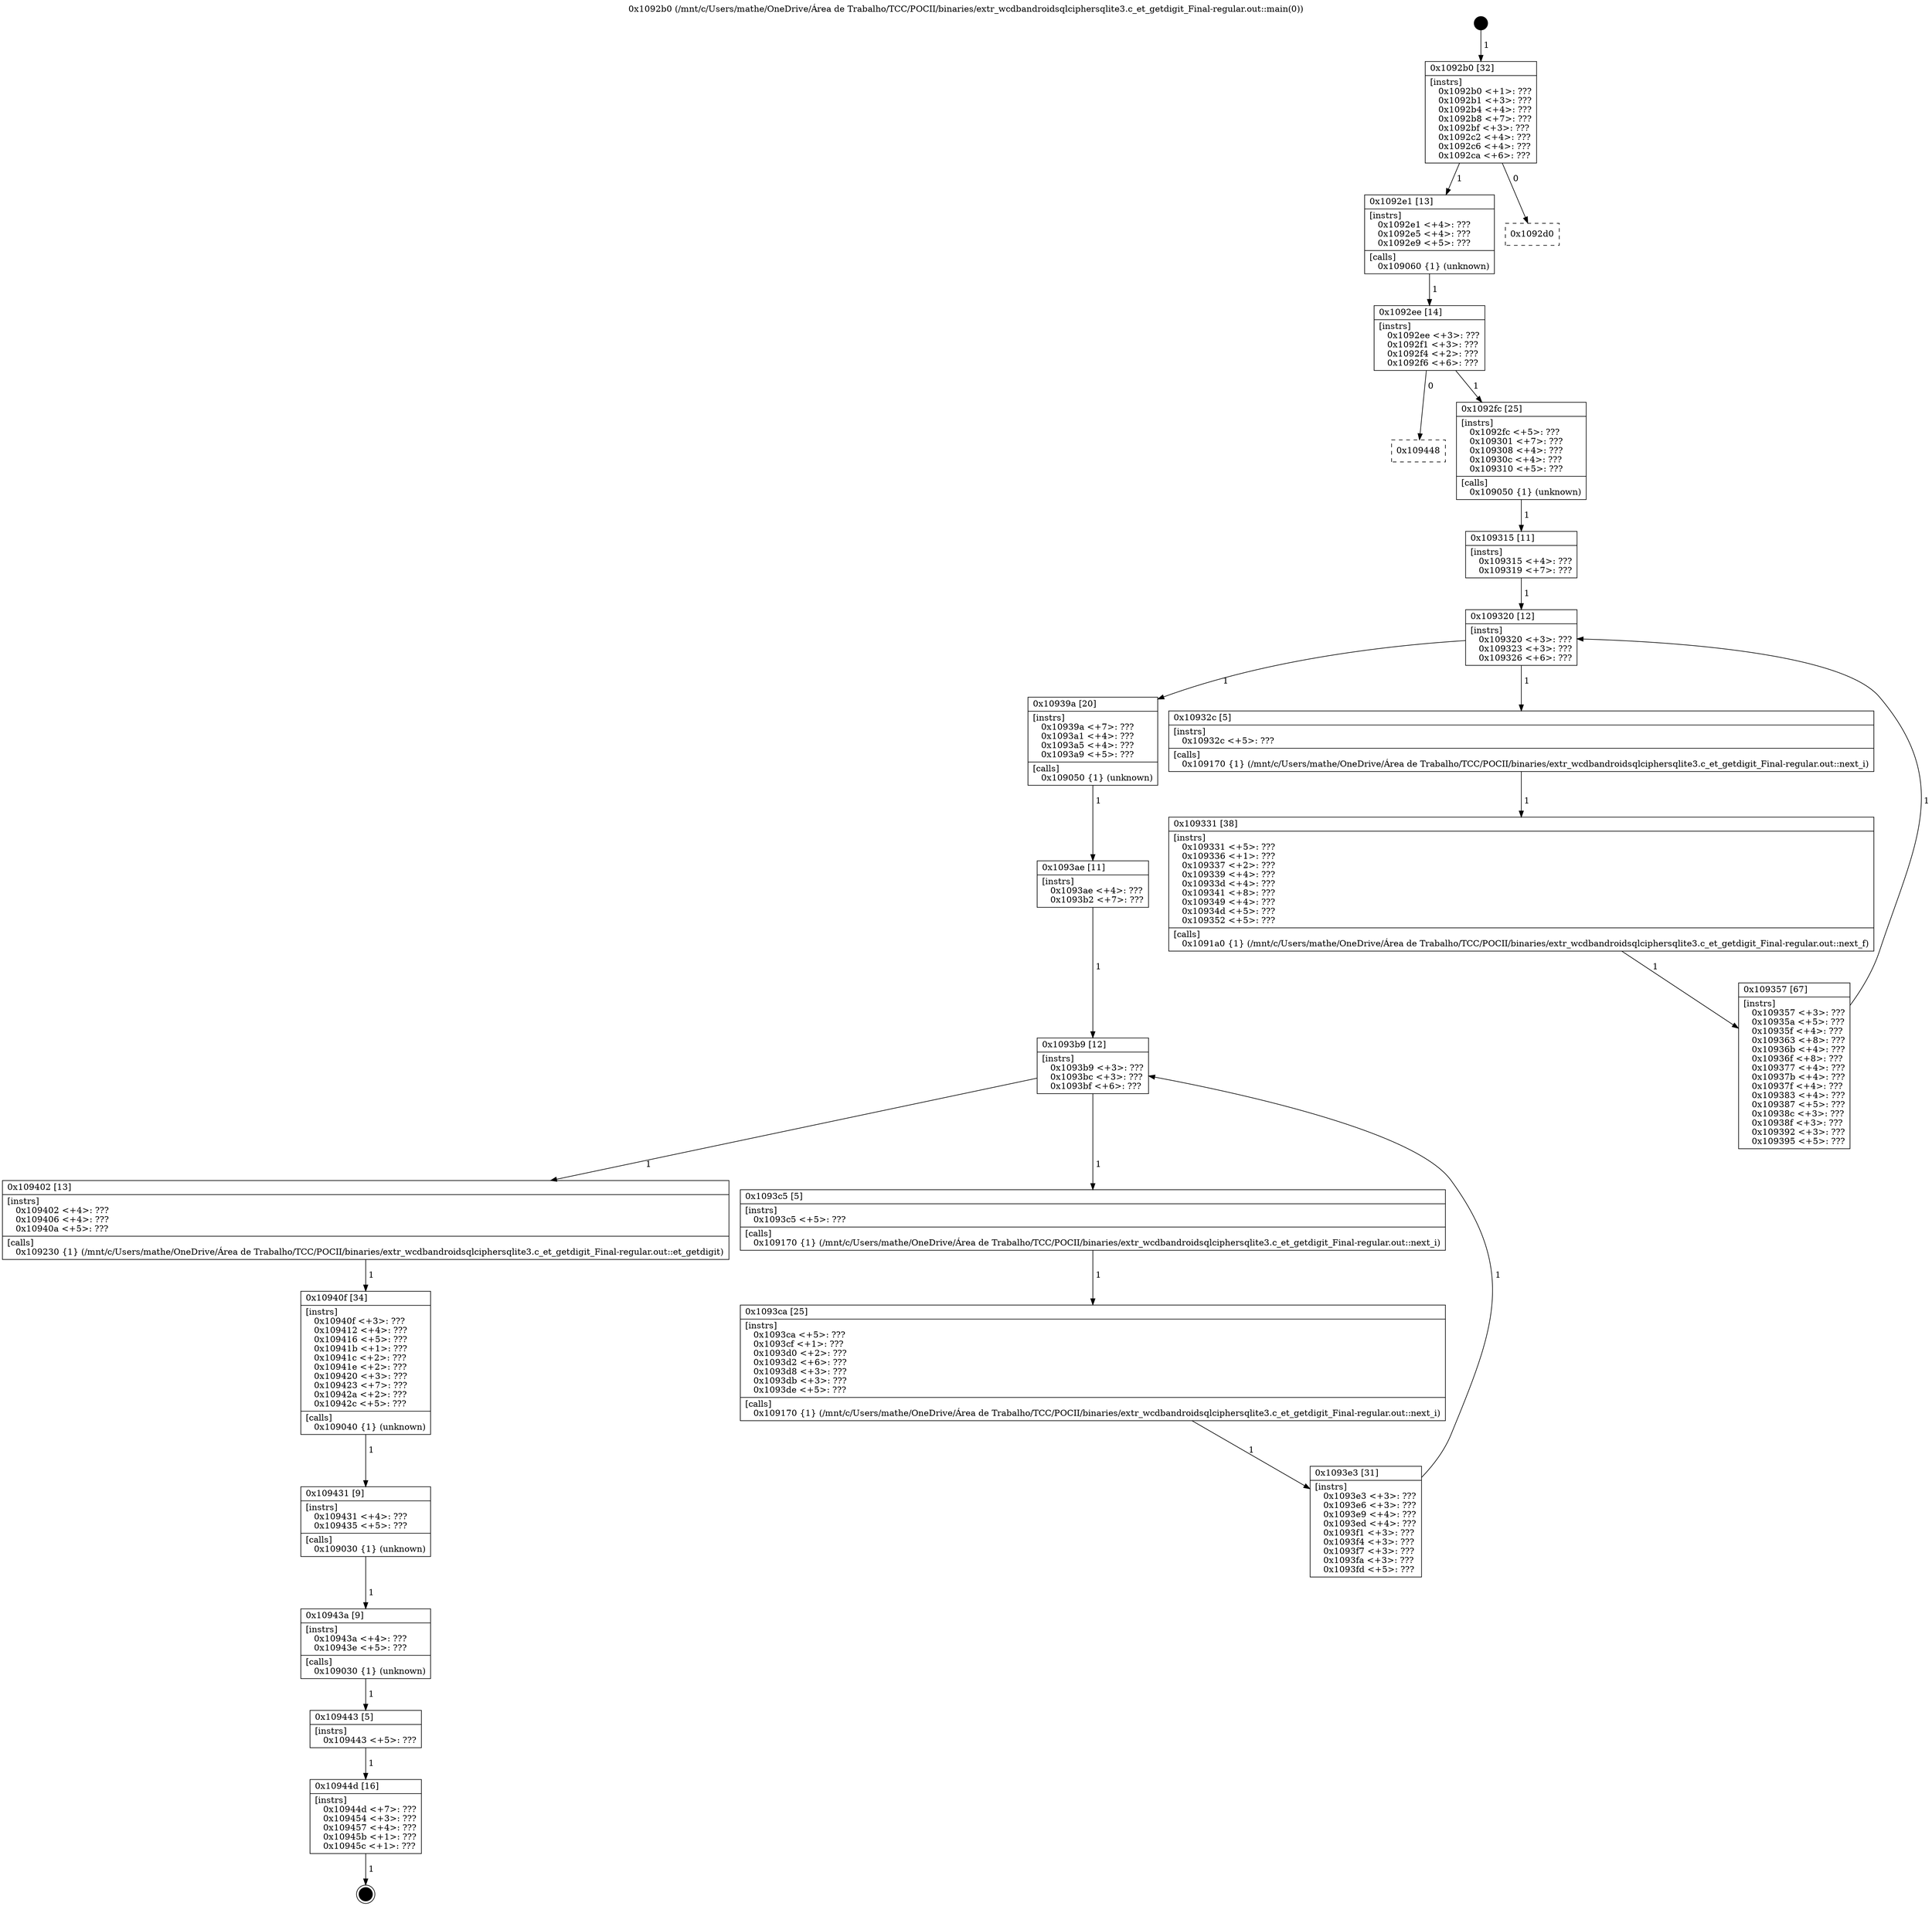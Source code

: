 digraph "0x1092b0" {
  label = "0x1092b0 (/mnt/c/Users/mathe/OneDrive/Área de Trabalho/TCC/POCII/binaries/extr_wcdbandroidsqlciphersqlite3.c_et_getdigit_Final-regular.out::main(0))"
  labelloc = "t"
  node[shape=record]

  Entry [label="",width=0.3,height=0.3,shape=circle,fillcolor=black,style=filled]
  "0x1092b0" [label="{
     0x1092b0 [32]\l
     | [instrs]\l
     &nbsp;&nbsp;0x1092b0 \<+1\>: ???\l
     &nbsp;&nbsp;0x1092b1 \<+3\>: ???\l
     &nbsp;&nbsp;0x1092b4 \<+4\>: ???\l
     &nbsp;&nbsp;0x1092b8 \<+7\>: ???\l
     &nbsp;&nbsp;0x1092bf \<+3\>: ???\l
     &nbsp;&nbsp;0x1092c2 \<+4\>: ???\l
     &nbsp;&nbsp;0x1092c6 \<+4\>: ???\l
     &nbsp;&nbsp;0x1092ca \<+6\>: ???\l
  }"]
  "0x1092e1" [label="{
     0x1092e1 [13]\l
     | [instrs]\l
     &nbsp;&nbsp;0x1092e1 \<+4\>: ???\l
     &nbsp;&nbsp;0x1092e5 \<+4\>: ???\l
     &nbsp;&nbsp;0x1092e9 \<+5\>: ???\l
     | [calls]\l
     &nbsp;&nbsp;0x109060 \{1\} (unknown)\l
  }"]
  "0x1092d0" [label="{
     0x1092d0\l
  }", style=dashed]
  "0x1092ee" [label="{
     0x1092ee [14]\l
     | [instrs]\l
     &nbsp;&nbsp;0x1092ee \<+3\>: ???\l
     &nbsp;&nbsp;0x1092f1 \<+3\>: ???\l
     &nbsp;&nbsp;0x1092f4 \<+2\>: ???\l
     &nbsp;&nbsp;0x1092f6 \<+6\>: ???\l
  }"]
  "0x109448" [label="{
     0x109448\l
  }", style=dashed]
  "0x1092fc" [label="{
     0x1092fc [25]\l
     | [instrs]\l
     &nbsp;&nbsp;0x1092fc \<+5\>: ???\l
     &nbsp;&nbsp;0x109301 \<+7\>: ???\l
     &nbsp;&nbsp;0x109308 \<+4\>: ???\l
     &nbsp;&nbsp;0x10930c \<+4\>: ???\l
     &nbsp;&nbsp;0x109310 \<+5\>: ???\l
     | [calls]\l
     &nbsp;&nbsp;0x109050 \{1\} (unknown)\l
  }"]
  Exit [label="",width=0.3,height=0.3,shape=circle,fillcolor=black,style=filled,peripheries=2]
  "0x109320" [label="{
     0x109320 [12]\l
     | [instrs]\l
     &nbsp;&nbsp;0x109320 \<+3\>: ???\l
     &nbsp;&nbsp;0x109323 \<+3\>: ???\l
     &nbsp;&nbsp;0x109326 \<+6\>: ???\l
  }"]
  "0x10939a" [label="{
     0x10939a [20]\l
     | [instrs]\l
     &nbsp;&nbsp;0x10939a \<+7\>: ???\l
     &nbsp;&nbsp;0x1093a1 \<+4\>: ???\l
     &nbsp;&nbsp;0x1093a5 \<+4\>: ???\l
     &nbsp;&nbsp;0x1093a9 \<+5\>: ???\l
     | [calls]\l
     &nbsp;&nbsp;0x109050 \{1\} (unknown)\l
  }"]
  "0x10932c" [label="{
     0x10932c [5]\l
     | [instrs]\l
     &nbsp;&nbsp;0x10932c \<+5\>: ???\l
     | [calls]\l
     &nbsp;&nbsp;0x109170 \{1\} (/mnt/c/Users/mathe/OneDrive/Área de Trabalho/TCC/POCII/binaries/extr_wcdbandroidsqlciphersqlite3.c_et_getdigit_Final-regular.out::next_i)\l
  }"]
  "0x109331" [label="{
     0x109331 [38]\l
     | [instrs]\l
     &nbsp;&nbsp;0x109331 \<+5\>: ???\l
     &nbsp;&nbsp;0x109336 \<+1\>: ???\l
     &nbsp;&nbsp;0x109337 \<+2\>: ???\l
     &nbsp;&nbsp;0x109339 \<+4\>: ???\l
     &nbsp;&nbsp;0x10933d \<+4\>: ???\l
     &nbsp;&nbsp;0x109341 \<+8\>: ???\l
     &nbsp;&nbsp;0x109349 \<+4\>: ???\l
     &nbsp;&nbsp;0x10934d \<+5\>: ???\l
     &nbsp;&nbsp;0x109352 \<+5\>: ???\l
     | [calls]\l
     &nbsp;&nbsp;0x1091a0 \{1\} (/mnt/c/Users/mathe/OneDrive/Área de Trabalho/TCC/POCII/binaries/extr_wcdbandroidsqlciphersqlite3.c_et_getdigit_Final-regular.out::next_f)\l
  }"]
  "0x109357" [label="{
     0x109357 [67]\l
     | [instrs]\l
     &nbsp;&nbsp;0x109357 \<+3\>: ???\l
     &nbsp;&nbsp;0x10935a \<+5\>: ???\l
     &nbsp;&nbsp;0x10935f \<+4\>: ???\l
     &nbsp;&nbsp;0x109363 \<+8\>: ???\l
     &nbsp;&nbsp;0x10936b \<+4\>: ???\l
     &nbsp;&nbsp;0x10936f \<+8\>: ???\l
     &nbsp;&nbsp;0x109377 \<+4\>: ???\l
     &nbsp;&nbsp;0x10937b \<+4\>: ???\l
     &nbsp;&nbsp;0x10937f \<+4\>: ???\l
     &nbsp;&nbsp;0x109383 \<+4\>: ???\l
     &nbsp;&nbsp;0x109387 \<+5\>: ???\l
     &nbsp;&nbsp;0x10938c \<+3\>: ???\l
     &nbsp;&nbsp;0x10938f \<+3\>: ???\l
     &nbsp;&nbsp;0x109392 \<+3\>: ???\l
     &nbsp;&nbsp;0x109395 \<+5\>: ???\l
  }"]
  "0x109315" [label="{
     0x109315 [11]\l
     | [instrs]\l
     &nbsp;&nbsp;0x109315 \<+4\>: ???\l
     &nbsp;&nbsp;0x109319 \<+7\>: ???\l
  }"]
  "0x1093b9" [label="{
     0x1093b9 [12]\l
     | [instrs]\l
     &nbsp;&nbsp;0x1093b9 \<+3\>: ???\l
     &nbsp;&nbsp;0x1093bc \<+3\>: ???\l
     &nbsp;&nbsp;0x1093bf \<+6\>: ???\l
  }"]
  "0x109402" [label="{
     0x109402 [13]\l
     | [instrs]\l
     &nbsp;&nbsp;0x109402 \<+4\>: ???\l
     &nbsp;&nbsp;0x109406 \<+4\>: ???\l
     &nbsp;&nbsp;0x10940a \<+5\>: ???\l
     | [calls]\l
     &nbsp;&nbsp;0x109230 \{1\} (/mnt/c/Users/mathe/OneDrive/Área de Trabalho/TCC/POCII/binaries/extr_wcdbandroidsqlciphersqlite3.c_et_getdigit_Final-regular.out::et_getdigit)\l
  }"]
  "0x1093c5" [label="{
     0x1093c5 [5]\l
     | [instrs]\l
     &nbsp;&nbsp;0x1093c5 \<+5\>: ???\l
     | [calls]\l
     &nbsp;&nbsp;0x109170 \{1\} (/mnt/c/Users/mathe/OneDrive/Área de Trabalho/TCC/POCII/binaries/extr_wcdbandroidsqlciphersqlite3.c_et_getdigit_Final-regular.out::next_i)\l
  }"]
  "0x1093ca" [label="{
     0x1093ca [25]\l
     | [instrs]\l
     &nbsp;&nbsp;0x1093ca \<+5\>: ???\l
     &nbsp;&nbsp;0x1093cf \<+1\>: ???\l
     &nbsp;&nbsp;0x1093d0 \<+2\>: ???\l
     &nbsp;&nbsp;0x1093d2 \<+6\>: ???\l
     &nbsp;&nbsp;0x1093d8 \<+3\>: ???\l
     &nbsp;&nbsp;0x1093db \<+3\>: ???\l
     &nbsp;&nbsp;0x1093de \<+5\>: ???\l
     | [calls]\l
     &nbsp;&nbsp;0x109170 \{1\} (/mnt/c/Users/mathe/OneDrive/Área de Trabalho/TCC/POCII/binaries/extr_wcdbandroidsqlciphersqlite3.c_et_getdigit_Final-regular.out::next_i)\l
  }"]
  "0x1093e3" [label="{
     0x1093e3 [31]\l
     | [instrs]\l
     &nbsp;&nbsp;0x1093e3 \<+3\>: ???\l
     &nbsp;&nbsp;0x1093e6 \<+3\>: ???\l
     &nbsp;&nbsp;0x1093e9 \<+4\>: ???\l
     &nbsp;&nbsp;0x1093ed \<+4\>: ???\l
     &nbsp;&nbsp;0x1093f1 \<+3\>: ???\l
     &nbsp;&nbsp;0x1093f4 \<+3\>: ???\l
     &nbsp;&nbsp;0x1093f7 \<+3\>: ???\l
     &nbsp;&nbsp;0x1093fa \<+3\>: ???\l
     &nbsp;&nbsp;0x1093fd \<+5\>: ???\l
  }"]
  "0x1093ae" [label="{
     0x1093ae [11]\l
     | [instrs]\l
     &nbsp;&nbsp;0x1093ae \<+4\>: ???\l
     &nbsp;&nbsp;0x1093b2 \<+7\>: ???\l
  }"]
  "0x10940f" [label="{
     0x10940f [34]\l
     | [instrs]\l
     &nbsp;&nbsp;0x10940f \<+3\>: ???\l
     &nbsp;&nbsp;0x109412 \<+4\>: ???\l
     &nbsp;&nbsp;0x109416 \<+5\>: ???\l
     &nbsp;&nbsp;0x10941b \<+1\>: ???\l
     &nbsp;&nbsp;0x10941c \<+2\>: ???\l
     &nbsp;&nbsp;0x10941e \<+2\>: ???\l
     &nbsp;&nbsp;0x109420 \<+3\>: ???\l
     &nbsp;&nbsp;0x109423 \<+7\>: ???\l
     &nbsp;&nbsp;0x10942a \<+2\>: ???\l
     &nbsp;&nbsp;0x10942c \<+5\>: ???\l
     | [calls]\l
     &nbsp;&nbsp;0x109040 \{1\} (unknown)\l
  }"]
  "0x109431" [label="{
     0x109431 [9]\l
     | [instrs]\l
     &nbsp;&nbsp;0x109431 \<+4\>: ???\l
     &nbsp;&nbsp;0x109435 \<+5\>: ???\l
     | [calls]\l
     &nbsp;&nbsp;0x109030 \{1\} (unknown)\l
  }"]
  "0x10943a" [label="{
     0x10943a [9]\l
     | [instrs]\l
     &nbsp;&nbsp;0x10943a \<+4\>: ???\l
     &nbsp;&nbsp;0x10943e \<+5\>: ???\l
     | [calls]\l
     &nbsp;&nbsp;0x109030 \{1\} (unknown)\l
  }"]
  "0x109443" [label="{
     0x109443 [5]\l
     | [instrs]\l
     &nbsp;&nbsp;0x109443 \<+5\>: ???\l
  }"]
  "0x10944d" [label="{
     0x10944d [16]\l
     | [instrs]\l
     &nbsp;&nbsp;0x10944d \<+7\>: ???\l
     &nbsp;&nbsp;0x109454 \<+3\>: ???\l
     &nbsp;&nbsp;0x109457 \<+4\>: ???\l
     &nbsp;&nbsp;0x10945b \<+1\>: ???\l
     &nbsp;&nbsp;0x10945c \<+1\>: ???\l
  }"]
  Entry -> "0x1092b0" [label=" 1"]
  "0x1092b0" -> "0x1092e1" [label=" 1"]
  "0x1092b0" -> "0x1092d0" [label=" 0"]
  "0x1092e1" -> "0x1092ee" [label=" 1"]
  "0x1092ee" -> "0x109448" [label=" 0"]
  "0x1092ee" -> "0x1092fc" [label=" 1"]
  "0x10944d" -> Exit [label=" 1"]
  "0x1092fc" -> "0x109315" [label=" 1"]
  "0x109320" -> "0x10939a" [label=" 1"]
  "0x109320" -> "0x10932c" [label=" 1"]
  "0x10932c" -> "0x109331" [label=" 1"]
  "0x109331" -> "0x109357" [label=" 1"]
  "0x109315" -> "0x109320" [label=" 1"]
  "0x109357" -> "0x109320" [label=" 1"]
  "0x10939a" -> "0x1093ae" [label=" 1"]
  "0x1093b9" -> "0x109402" [label=" 1"]
  "0x1093b9" -> "0x1093c5" [label=" 1"]
  "0x1093c5" -> "0x1093ca" [label=" 1"]
  "0x1093ca" -> "0x1093e3" [label=" 1"]
  "0x1093ae" -> "0x1093b9" [label=" 1"]
  "0x1093e3" -> "0x1093b9" [label=" 1"]
  "0x109402" -> "0x10940f" [label=" 1"]
  "0x10940f" -> "0x109431" [label=" 1"]
  "0x109431" -> "0x10943a" [label=" 1"]
  "0x10943a" -> "0x109443" [label=" 1"]
  "0x109443" -> "0x10944d" [label=" 1"]
}
